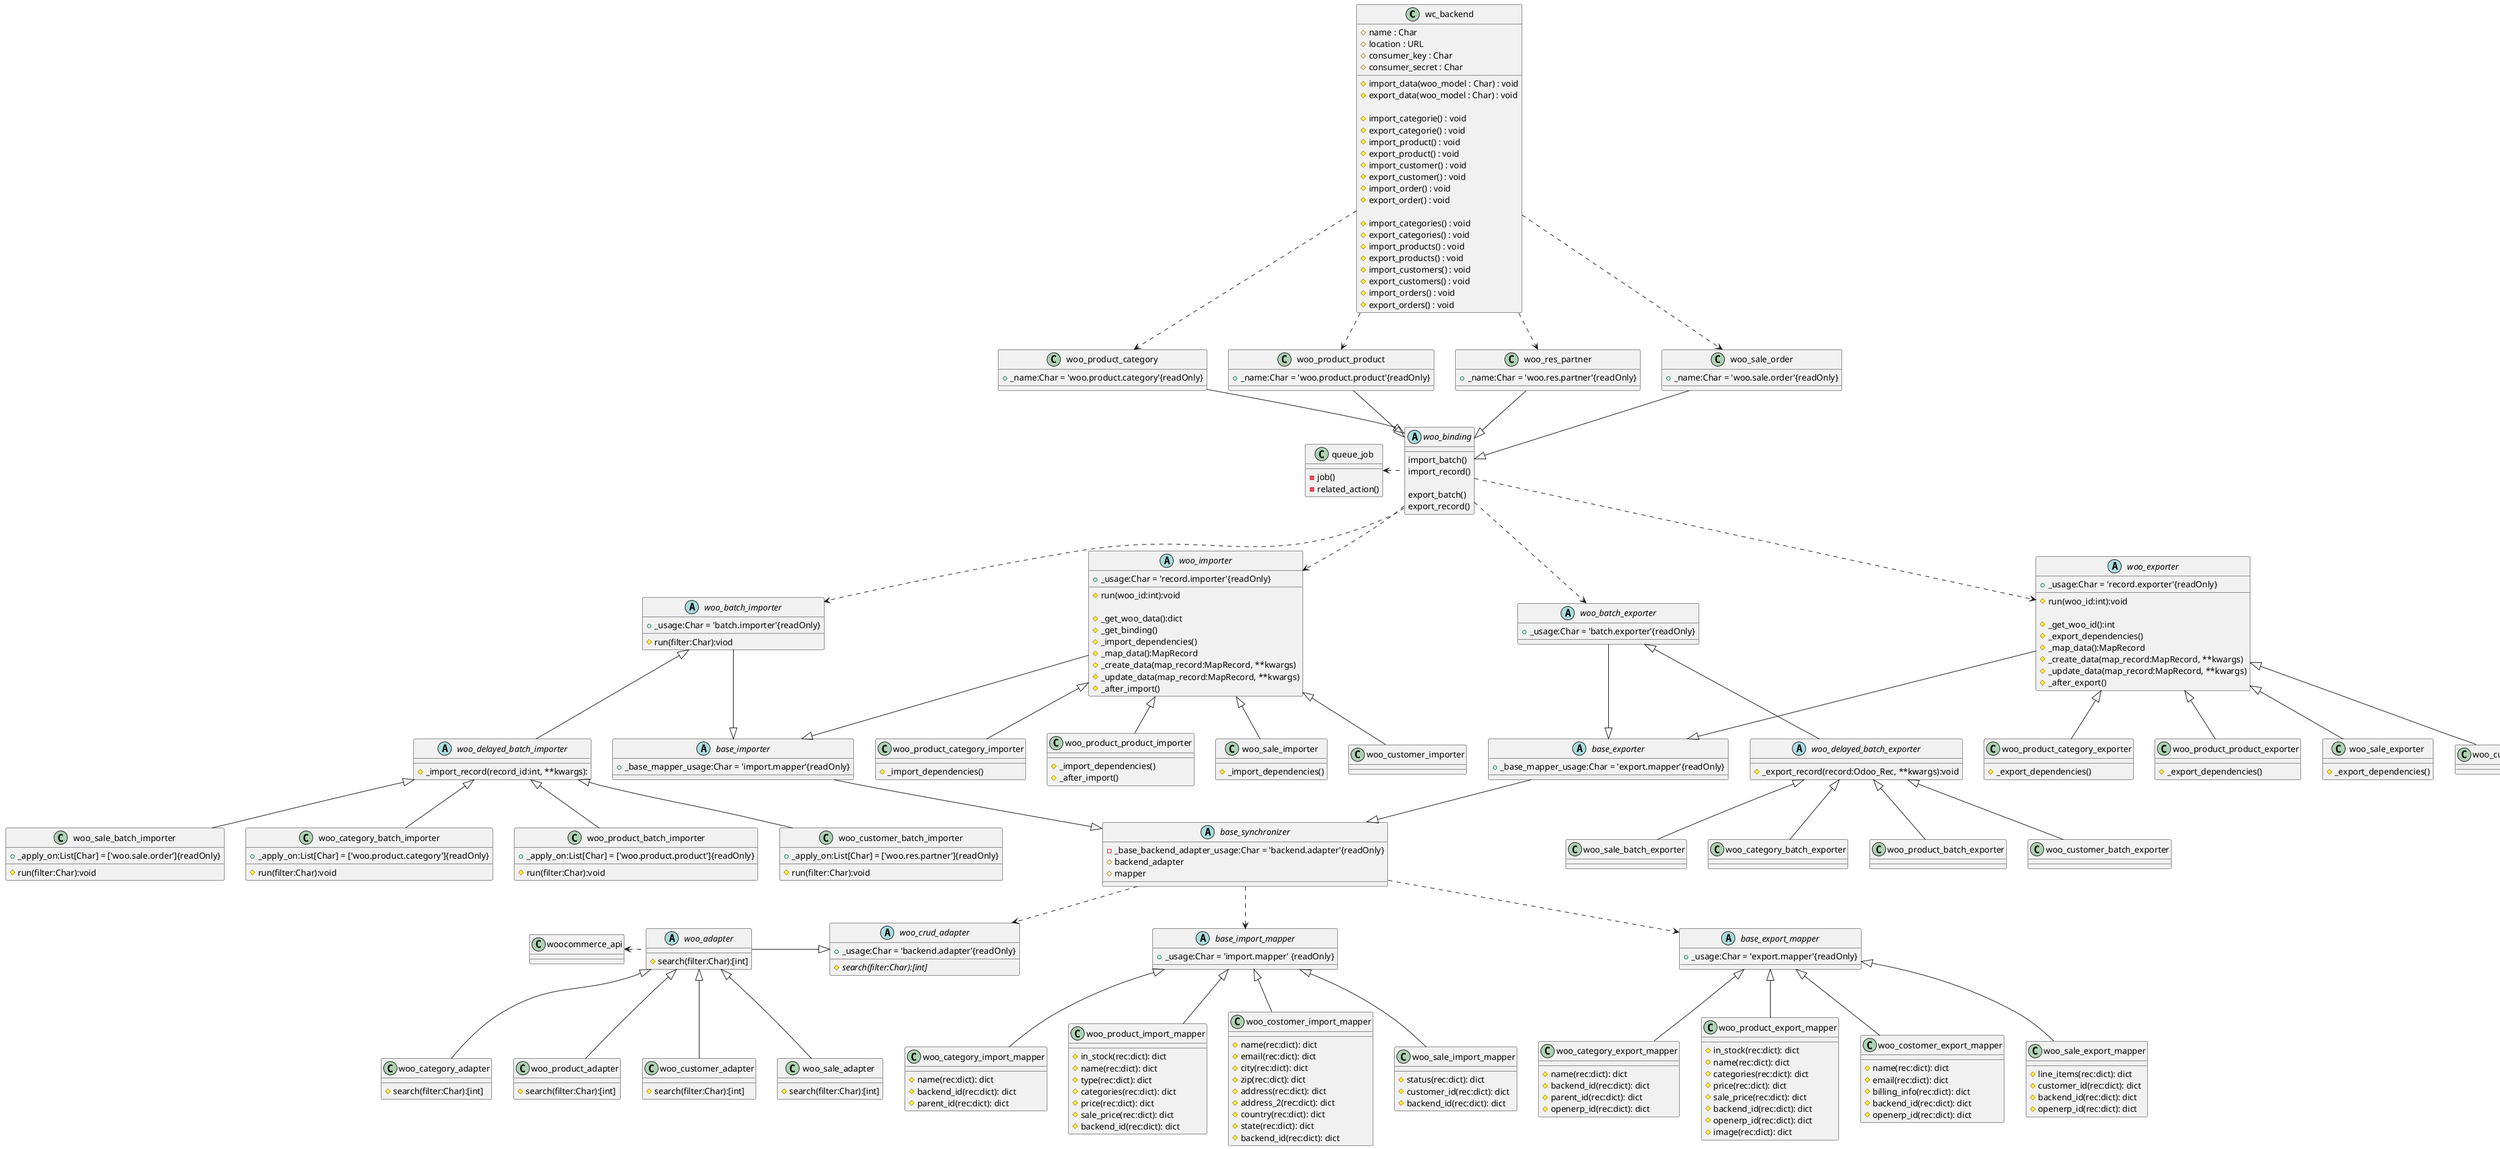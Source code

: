 @startuml
class wc_backend {
  #name : Char
  #location : URL
  #consumer_key : Char
  #consumer_secret : Char

  #import_data(woo_model : Char) : void
  #export_data(woo_model : Char) : void

  #import_categorie() : void
  #export_categorie() : void
  #import_product() : void
  #export_product() : void
  #import_customer() : void
  #export_customer() : void
  #import_order() : void
  #export_order() : void

  #import_categories() : void
  #export_categories() : void
  #import_products() : void
  #export_products() : void
  #import_customers() : void
  #export_customers() : void
  #import_orders() : void
  #export_orders() : void
}

class queue_job{
  -job()
  -related_action()
}

abstract woo_binding{
  import_batch()
  import_record()

  export_batch()
  export_record()
}

class woo_product_category{
  +_name:Char = 'woo.product.category'{readOnly}
}
class woo_product_product{
  +_name:Char = 'woo.product.product'{readOnly}
}
class woo_res_partner{
  +_name:Char = 'woo.res.partner'{readOnly}
}
class woo_sale_order{
  +_name:Char = 'woo.sale.order'{readOnly}
}

abstract woo_batch_importer{
  +_usage:Char = 'batch.importer'{readOnly}
  #run(filter:Char):viod
}

abstract woo_delayed_batch_importer{
  #_import_record(record_id:int, **kwargs):
}

class woo_category_batch_importer{
  +_apply_on:List[Char] = ['woo.product.category']{readOnly}
  #run(filter:Char):void
}
class woo_product_batch_importer{
  +_apply_on:List[Char] = ['woo.product.product']{readOnly}
  #run(filter:Char):void
}
class woo_customer_batch_importer{
  +_apply_on:List[Char] = ['woo.res.partner']{readOnly}
  #run(filter:Char):void
}
class woo_sale_batch_importer{
  +_apply_on:List[Char] = ['woo.sale.order']{readOnly}
  #run(filter:Char):void
}

abstract base_synchronizer{
  -_base_backend_adapter_usage:Char = 'backend.adapter'{readOnly}
  #backend_adapter
  #mapper
}

abstract woo_crud_adapter{
  +_usage:Char = 'backend.adapter'{readOnly}
  {abstract} #search(filter:Char):[int]
}

abstract woo_adapter{
  #search(filter:Char):[int]
}

class woo_category_adapter{
  #search(filter:Char):[int]
}
class woo_product_adapter{
  #search(filter:Char):[int]
}
class woo_customer_adapter{
  #search(filter:Char):[int]
}
class woo_sale_adapter{
  #search(filter:Char):[int]
}

abstract woo_importer{
  +_usage:Char = 'record.importer'{readOnly}
  #run(woo_id:int):void

  #_get_woo_data():dict
  #_get_binding()
  #_import_dependencies()
  #_map_data():MapRecord
  #_create_data(map_record:MapRecord, **kwargs)
  #_update_data(map_record:MapRecord, **kwargs)
  #_after_import()
}

class woo_product_category_importer{
  #_import_dependencies()
}

class woo_product_product_importer{
  #_import_dependencies()
  #_after_import()
}

class woo_sale_importer{
  #_import_dependencies()
}

abstract base_importer{
  +_base_mapper_usage:Char = 'import.mapper'{readOnly}
}

abstract base_import_mapper{
  +_usage:Char = 'import.mapper' {readOnly}
}

class woo_category_import_mapper{
  #name(rec:dict): dict
  #backend_id(rec:dict): dict
  #parent_id(rec:dict): dict
}

class woo_product_import_mapper{
  #in_stock(rec:dict): dict
  #name(rec:dict): dict
  #type(rec:dict): dict
  #categories(rec:dict): dict
  #price(rec:dict): dict
  #sale_price(rec:dict): dict
  #backend_id(rec:dict): dict
}

class woo_costomer_import_mapper{
  #name(rec:dict): dict
  #email(rec:dict): dict
  #city(rec:dict): dict
  #zip(rec:dict): dict
  #address(rec:dict): dict
  #address_2(rec:dict): dict
  #country(rec:dict): dict
  #state(rec:dict): dict
  #backend_id(rec:dict): dict
}

class woo_sale_import_mapper{
  #status(rec:dict): dict
  #customer_id(rec:dict): dict
  #backend_id(rec:dict): dict
}

abstract base_exporter{
  +_base_mapper_usage:Char = 'export.mapper'{readOnly}
}

abstract woo_batch_exporter{
  +_usage:Char = 'batch.exporter'{readOnly}
}

abstract woo_delayed_batch_exporter{
  #_export_record(record:Odoo_Rec, **kwargs):void
}

class woo_category_batch_exporter
class woo_product_batch_exporter
class woo_customer_batch_exporter
class woo_sale_batch_exporter

abstract woo_exporter{
  +_usage:Char = 'record.exporter'{readOnly}
  #run(woo_id:int):void

  #_get_woo_id():int
  #_export_dependencies()
  #_map_data():MapRecord
  #_create_data(map_record:MapRecord, **kwargs)
  #_update_data(map_record:MapRecord, **kwargs)
  #_after_export()
}

class woo_product_category_exporter{
  #_export_dependencies()
}
class woo_product_product_exporter{
  #_export_dependencies()
}
class woo_sale_exporter{
  #_export_dependencies()
}

abstract base_export_mapper{
  +_usage:Char = 'export.mapper'{readOnly}
}

class woo_category_export_mapper{
  #name(rec:dict): dict
  #backend_id(rec:dict): dict
  #parent_id(rec:dict): dict
  #openerp_id(rec:dict): dict
}

class woo_product_export_mapper{
  #in_stock(rec:dict): dict
  #name(rec:dict): dict
  #categories(rec:dict): dict
  #price(rec:dict): dict
  #sale_price(rec:dict): dict
  #backend_id(rec:dict): dict
  #openerp_id(rec:dict): dict
  #image(rec:dict): dict
}

class woo_costomer_export_mapper{
  #name(rec:dict): dict
  #email(rec:dict): dict
  #billing_info(rec:dict): dict
  #backend_id(rec:dict): dict
  #openerp_id(rec:dict): dict
}

class woo_sale_export_mapper{
  #line_items(rec:dict): dict
  #customer_id(rec:dict): dict
  #backend_id(rec:dict): dict
  #openerp_id(rec:dict): dict
}

wc_backend ..> woo_product_category
wc_backend ..> woo_product_product
wc_backend ..> woo_res_partner
wc_backend ..> woo_sale_order

woo_product_category --|> woo_binding
woo_product_product --|> woo_binding
woo_res_partner --|> woo_binding
woo_sale_order --|> woo_binding

queue_job <. woo_binding

woo_binding ..> woo_batch_importer
woo_binding ..> woo_importer
woo_binding ..> woo_batch_exporter
woo_binding ..> woo_exporter

woo_batch_importer --|> base_importer
woo_importer --|> base_importer
base_importer --|> base_synchronizer

woo_batch_importer <|-- woo_delayed_batch_importer
woo_delayed_batch_importer <|-- woo_category_batch_importer
woo_delayed_batch_importer <|-- woo_product_batch_importer
woo_delayed_batch_importer <|-- woo_customer_batch_importer
woo_delayed_batch_importer <|-- woo_sale_batch_importer

base_synchronizer ..> woo_crud_adapter
base_synchronizer ..> base_import_mapper
base_synchronizer ..> base_export_mapper

woocommerce_api <. woo_adapter
woo_adapter -|> woo_crud_adapter
woo_adapter <|-- woo_category_adapter
woo_adapter <|-- woo_product_adapter
woo_adapter <|-- woo_customer_adapter
woo_adapter <|-- woo_sale_adapter

woo_importer <|-- woo_product_category_importer
woo_importer <|-- woo_product_product_importer
woo_importer <|-- woo_customer_importer
woo_importer <|-- woo_sale_importer

base_import_mapper <|-- woo_category_import_mapper
base_import_mapper <|-- woo_product_import_mapper
base_import_mapper <|-- woo_costomer_import_mapper
base_import_mapper <|-- woo_sale_import_mapper

woo_batch_exporter --|> base_exporter
woo_batch_exporter <|-- woo_delayed_batch_exporter
woo_delayed_batch_exporter <|-- woo_category_batch_exporter
woo_delayed_batch_exporter <|-- woo_product_batch_exporter
woo_delayed_batch_exporter <|-- woo_customer_batch_exporter
woo_delayed_batch_exporter <|-- woo_sale_batch_exporter
base_exporter --|> base_synchronizer

woo_exporter <|-- woo_product_category_exporter
woo_exporter <|-- woo_product_product_exporter
woo_exporter <|-- woo_customer_exporter
woo_exporter <|-- woo_sale_exporter

woo_exporter --|> base_exporter

base_export_mapper <|-- woo_category_export_mapper
base_export_mapper <|-- woo_product_export_mapper
base_export_mapper <|-- woo_costomer_export_mapper
base_export_mapper <|-- woo_sale_export_mapper
@enduml